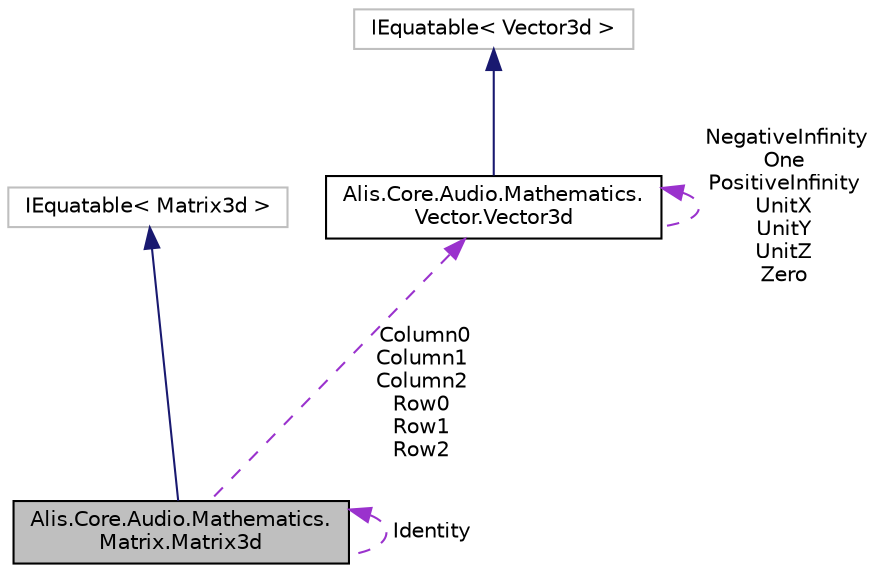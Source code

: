 digraph "Alis.Core.Audio.Mathematics.Matrix.Matrix3d"
{
 // LATEX_PDF_SIZE
  edge [fontname="Helvetica",fontsize="10",labelfontname="Helvetica",labelfontsize="10"];
  node [fontname="Helvetica",fontsize="10",shape=record];
  Node1 [label="Alis.Core.Audio.Mathematics.\lMatrix.Matrix3d",height=0.2,width=0.4,color="black", fillcolor="grey75", style="filled", fontcolor="black",tooltip="Represents a 3x3 matrix containing 3D rotation and scale with double-precision components."];
  Node2 -> Node1 [dir="back",color="midnightblue",fontsize="10",style="solid",fontname="Helvetica"];
  Node2 [label="IEquatable\< Matrix3d \>",height=0.2,width=0.4,color="grey75", fillcolor="white", style="filled",tooltip=" "];
  Node3 -> Node1 [dir="back",color="darkorchid3",fontsize="10",style="dashed",label=" Column0\nColumn1\nColumn2\nRow0\nRow1\nRow2" ,fontname="Helvetica"];
  Node3 [label="Alis.Core.Audio.Mathematics.\lVector.Vector3d",height=0.2,width=0.4,color="black", fillcolor="white", style="filled",URL="$struct_alis_1_1_core_1_1_audio_1_1_mathematics_1_1_vector_1_1_vector3d.html",tooltip="Represents a 3D vector using three double-precision floating-point numbers."];
  Node4 -> Node3 [dir="back",color="midnightblue",fontsize="10",style="solid",fontname="Helvetica"];
  Node4 [label="IEquatable\< Vector3d \>",height=0.2,width=0.4,color="grey75", fillcolor="white", style="filled",tooltip=" "];
  Node3 -> Node3 [dir="back",color="darkorchid3",fontsize="10",style="dashed",label=" NegativeInfinity\nOne\nPositiveInfinity\nUnitX\nUnitY\nUnitZ\nZero" ,fontname="Helvetica"];
  Node1 -> Node1 [dir="back",color="darkorchid3",fontsize="10",style="dashed",label=" Identity" ,fontname="Helvetica"];
}
